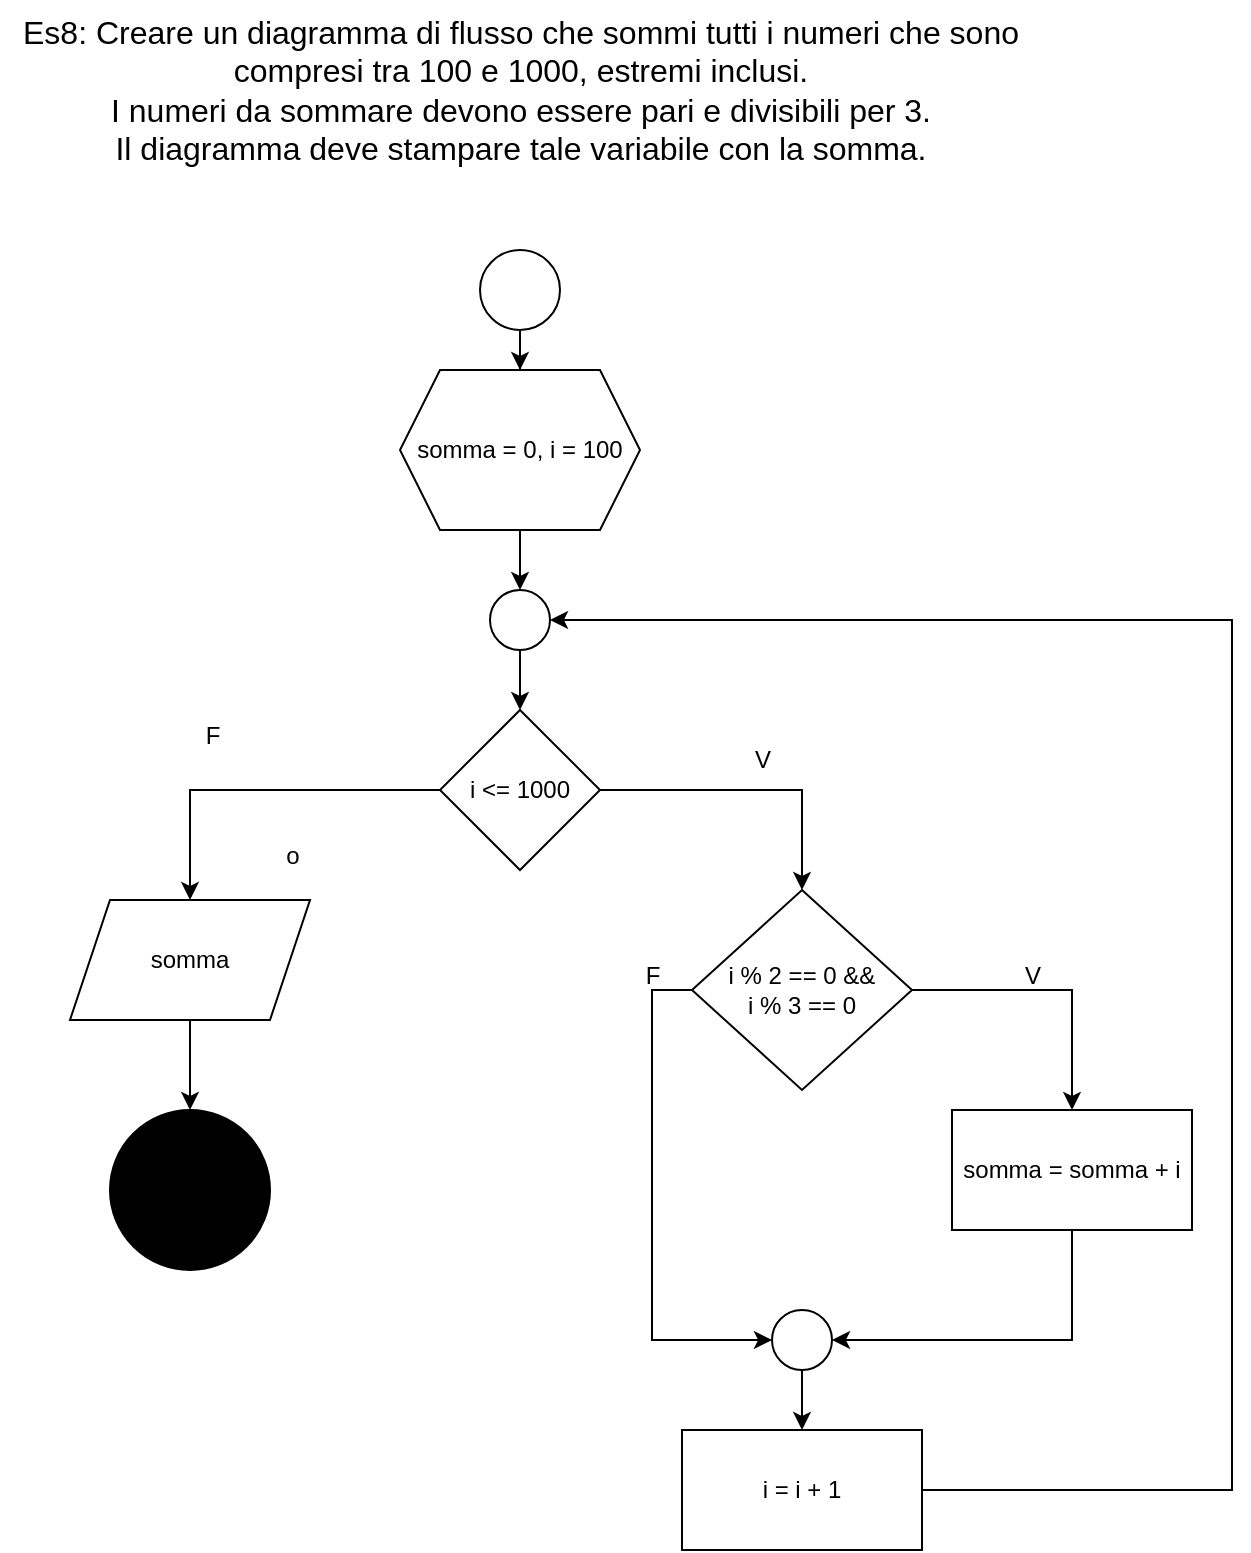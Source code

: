 <mxfile version="26.0.16">
  <diagram name="Pagina-1" id="2flTTwfJ_obrAZm3Z_zt">
    <mxGraphModel grid="1" page="1" gridSize="10" guides="1" tooltips="1" connect="1" arrows="1" fold="1" pageScale="1" pageWidth="827" pageHeight="1169" math="0" shadow="0">
      <root>
        <mxCell id="0" />
        <mxCell id="1" parent="0" />
        <mxCell id="M-lux6zi0oPpwxC7ChQA-1" value="&lt;font&gt;Es8: Creare un diagramma di flusso che sommi tutti i numeri che sono&lt;/font&gt;&lt;div&gt;&lt;font&gt;compresi tra 100 e 1000, estremi inclusi.&lt;/font&gt;&lt;/div&gt;&lt;div&gt;&lt;font&gt;I numeri da sommare devono essere pari e divisibili per 3.&lt;/font&gt;&lt;/div&gt;&lt;div&gt;&lt;font&gt;Il diagramma deve stampare tale variabile con la somma.&lt;/font&gt;&lt;/div&gt;" style="text;html=1;align=center;verticalAlign=middle;resizable=0;points=[];autosize=1;strokeColor=none;fillColor=none;fontSize=16;" vertex="1" parent="1">
          <mxGeometry x="154" y="75" width="520" height="90" as="geometry" />
        </mxCell>
        <mxCell id="y7Om5iVTLGJaT0FNzbtY-1" value="" style="edgeStyle=orthogonalEdgeStyle;rounded=0;orthogonalLoop=1;jettySize=auto;html=1;" edge="1" parent="1" source="y7Om5iVTLGJaT0FNzbtY-2" target="y7Om5iVTLGJaT0FNzbtY-4">
          <mxGeometry relative="1" as="geometry" />
        </mxCell>
        <mxCell id="y7Om5iVTLGJaT0FNzbtY-2" value="" style="ellipse;whiteSpace=wrap;html=1;aspect=fixed;" vertex="1" parent="1">
          <mxGeometry x="394" y="200" width="40" height="40" as="geometry" />
        </mxCell>
        <mxCell id="y7Om5iVTLGJaT0FNzbtY-3" value="" style="edgeStyle=orthogonalEdgeStyle;rounded=0;orthogonalLoop=1;jettySize=auto;html=1;" edge="1" parent="1" source="y7Om5iVTLGJaT0FNzbtY-4" target="y7Om5iVTLGJaT0FNzbtY-6">
          <mxGeometry relative="1" as="geometry" />
        </mxCell>
        <mxCell id="y7Om5iVTLGJaT0FNzbtY-4" value="somma = 0, i = 100" style="shape=hexagon;perimeter=hexagonPerimeter2;whiteSpace=wrap;html=1;fixedSize=1;" vertex="1" parent="1">
          <mxGeometry x="354" y="260" width="120" height="80" as="geometry" />
        </mxCell>
        <mxCell id="y7Om5iVTLGJaT0FNzbtY-5" value="" style="edgeStyle=orthogonalEdgeStyle;rounded=0;orthogonalLoop=1;jettySize=auto;html=1;" edge="1" parent="1" source="y7Om5iVTLGJaT0FNzbtY-6" target="y7Om5iVTLGJaT0FNzbtY-9">
          <mxGeometry relative="1" as="geometry" />
        </mxCell>
        <mxCell id="y7Om5iVTLGJaT0FNzbtY-6" value="" style="ellipse;whiteSpace=wrap;html=1;aspect=fixed;" vertex="1" parent="1">
          <mxGeometry x="399" y="370" width="30" height="30" as="geometry" />
        </mxCell>
        <mxCell id="y7Om5iVTLGJaT0FNzbtY-7" value="" style="edgeStyle=orthogonalEdgeStyle;rounded=0;orthogonalLoop=1;jettySize=auto;html=1;" edge="1" parent="1" source="y7Om5iVTLGJaT0FNzbtY-9" target="y7Om5iVTLGJaT0FNzbtY-12">
          <mxGeometry relative="1" as="geometry" />
        </mxCell>
        <mxCell id="y7Om5iVTLGJaT0FNzbtY-8" value="" style="edgeStyle=orthogonalEdgeStyle;rounded=0;orthogonalLoop=1;jettySize=auto;html=1;" edge="1" parent="1" source="y7Om5iVTLGJaT0FNzbtY-9" target="y7Om5iVTLGJaT0FNzbtY-21">
          <mxGeometry relative="1" as="geometry" />
        </mxCell>
        <mxCell id="y7Om5iVTLGJaT0FNzbtY-9" value="i &amp;lt;= 1000" style="rhombus;whiteSpace=wrap;html=1;" vertex="1" parent="1">
          <mxGeometry x="374" y="430" width="80" height="80" as="geometry" />
        </mxCell>
        <mxCell id="y7Om5iVTLGJaT0FNzbtY-10" value="" style="edgeStyle=orthogonalEdgeStyle;rounded=0;orthogonalLoop=1;jettySize=auto;html=1;" edge="1" parent="1" source="y7Om5iVTLGJaT0FNzbtY-12" target="y7Om5iVTLGJaT0FNzbtY-15">
          <mxGeometry relative="1" as="geometry" />
        </mxCell>
        <mxCell id="y7Om5iVTLGJaT0FNzbtY-11" style="edgeStyle=orthogonalEdgeStyle;rounded=0;orthogonalLoop=1;jettySize=auto;html=1;entryX=0;entryY=0.5;entryDx=0;entryDy=0;" edge="1" parent="1" source="y7Om5iVTLGJaT0FNzbtY-12" target="y7Om5iVTLGJaT0FNzbtY-17">
          <mxGeometry relative="1" as="geometry">
            <Array as="points">
              <mxPoint x="480" y="570" />
              <mxPoint x="480" y="745" />
            </Array>
          </mxGeometry>
        </mxCell>
        <mxCell id="y7Om5iVTLGJaT0FNzbtY-12" value="i % 2 == 0 &amp;amp;&amp;amp;&lt;div&gt;i % 3 == 0&lt;/div&gt;" style="rhombus;whiteSpace=wrap;html=1;" vertex="1" parent="1">
          <mxGeometry x="500" y="520" width="110" height="100" as="geometry" />
        </mxCell>
        <mxCell id="y7Om5iVTLGJaT0FNzbtY-13" value="V" style="text;html=1;align=center;verticalAlign=middle;resizable=0;points=[];autosize=1;strokeColor=none;fillColor=none;" vertex="1" parent="1">
          <mxGeometry x="520" y="440" width="30" height="30" as="geometry" />
        </mxCell>
        <mxCell id="y7Om5iVTLGJaT0FNzbtY-14" style="edgeStyle=orthogonalEdgeStyle;rounded=0;orthogonalLoop=1;jettySize=auto;html=1;entryX=1;entryY=0.5;entryDx=0;entryDy=0;" edge="1" parent="1" source="y7Om5iVTLGJaT0FNzbtY-15" target="y7Om5iVTLGJaT0FNzbtY-17">
          <mxGeometry relative="1" as="geometry">
            <Array as="points">
              <mxPoint x="690" y="745" />
            </Array>
          </mxGeometry>
        </mxCell>
        <mxCell id="y7Om5iVTLGJaT0FNzbtY-15" value="somma = somma + i" style="whiteSpace=wrap;html=1;" vertex="1" parent="1">
          <mxGeometry x="630" y="630" width="120" height="60" as="geometry" />
        </mxCell>
        <mxCell id="y7Om5iVTLGJaT0FNzbtY-26" value="" style="edgeStyle=orthogonalEdgeStyle;rounded=0;orthogonalLoop=1;jettySize=auto;html=1;" edge="1" parent="1" source="y7Om5iVTLGJaT0FNzbtY-17" target="y7Om5iVTLGJaT0FNzbtY-25">
          <mxGeometry relative="1" as="geometry" />
        </mxCell>
        <mxCell id="y7Om5iVTLGJaT0FNzbtY-17" value="" style="ellipse;whiteSpace=wrap;html=1;aspect=fixed;" vertex="1" parent="1">
          <mxGeometry x="540" y="730" width="30" height="30" as="geometry" />
        </mxCell>
        <mxCell id="y7Om5iVTLGJaT0FNzbtY-18" value="V" style="text;html=1;align=center;verticalAlign=middle;resizable=0;points=[];autosize=1;strokeColor=none;fillColor=none;" vertex="1" parent="1">
          <mxGeometry x="655" y="548" width="30" height="30" as="geometry" />
        </mxCell>
        <mxCell id="y7Om5iVTLGJaT0FNzbtY-19" value="F" style="text;html=1;align=center;verticalAlign=middle;resizable=0;points=[];autosize=1;strokeColor=none;fillColor=none;" vertex="1" parent="1">
          <mxGeometry x="465" y="548" width="30" height="30" as="geometry" />
        </mxCell>
        <mxCell id="y7Om5iVTLGJaT0FNzbtY-20" value="" style="edgeStyle=orthogonalEdgeStyle;rounded=0;orthogonalLoop=1;jettySize=auto;html=1;" edge="1" parent="1" source="y7Om5iVTLGJaT0FNzbtY-21" target="y7Om5iVTLGJaT0FNzbtY-24">
          <mxGeometry relative="1" as="geometry" />
        </mxCell>
        <mxCell id="y7Om5iVTLGJaT0FNzbtY-21" value="somma" style="shape=parallelogram;perimeter=parallelogramPerimeter;whiteSpace=wrap;html=1;fixedSize=1;" vertex="1" parent="1">
          <mxGeometry x="189" y="525" width="120" height="60" as="geometry" />
        </mxCell>
        <mxCell id="y7Om5iVTLGJaT0FNzbtY-22" value="o" style="text;html=1;align=center;verticalAlign=middle;resizable=0;points=[];autosize=1;strokeColor=none;fillColor=none;" vertex="1" parent="1">
          <mxGeometry x="285" y="488" width="30" height="30" as="geometry" />
        </mxCell>
        <mxCell id="y7Om5iVTLGJaT0FNzbtY-23" value="F" style="text;html=1;align=center;verticalAlign=middle;resizable=0;points=[];autosize=1;strokeColor=none;fillColor=none;" vertex="1" parent="1">
          <mxGeometry x="245" y="428" width="30" height="30" as="geometry" />
        </mxCell>
        <mxCell id="y7Om5iVTLGJaT0FNzbtY-24" value="" style="ellipse;whiteSpace=wrap;html=1;fillColor=#000000;" vertex="1" parent="1">
          <mxGeometry x="209" y="630" width="80" height="80" as="geometry" />
        </mxCell>
        <mxCell id="y7Om5iVTLGJaT0FNzbtY-27" style="edgeStyle=orthogonalEdgeStyle;rounded=0;orthogonalLoop=1;jettySize=auto;html=1;entryX=1;entryY=0.5;entryDx=0;entryDy=0;" edge="1" parent="1" source="y7Om5iVTLGJaT0FNzbtY-25" target="y7Om5iVTLGJaT0FNzbtY-6">
          <mxGeometry relative="1" as="geometry">
            <Array as="points">
              <mxPoint x="770" y="820" />
              <mxPoint x="770" y="385" />
            </Array>
          </mxGeometry>
        </mxCell>
        <mxCell id="y7Om5iVTLGJaT0FNzbtY-25" value="i = i + 1" style="whiteSpace=wrap;html=1;" vertex="1" parent="1">
          <mxGeometry x="495" y="790" width="120" height="60" as="geometry" />
        </mxCell>
      </root>
    </mxGraphModel>
  </diagram>
</mxfile>
